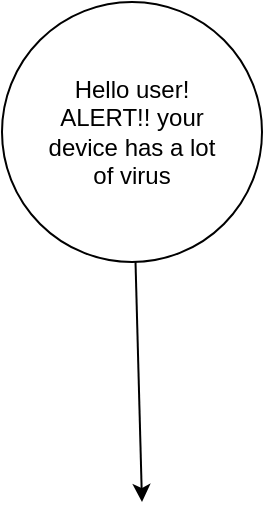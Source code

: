<mxfile version="15.2.5" type="github">
  <diagram id="C5RBs43oDa-KdzZeNtuy" name="Page-1">
    <mxGraphModel dx="723" dy="407" grid="1" gridSize="10" guides="1" tooltips="1" connect="1" arrows="1" fold="1" page="1" pageScale="1" pageWidth="827" pageHeight="1169" math="0" shadow="0">
      <root>
        <mxCell id="WIyWlLk6GJQsqaUBKTNV-0" />
        <mxCell id="WIyWlLk6GJQsqaUBKTNV-1" parent="WIyWlLk6GJQsqaUBKTNV-0" />
        <mxCell id="lE3NF_PI5cldTT7ZDD_Q-0" value="" style="ellipse;whiteSpace=wrap;html=1;aspect=fixed;" vertex="1" parent="WIyWlLk6GJQsqaUBKTNV-1">
          <mxGeometry x="390" y="40" width="130" height="130" as="geometry" />
        </mxCell>
        <mxCell id="lE3NF_PI5cldTT7ZDD_Q-1" value="Hello user! ALERT!! your device has a lot of virus" style="text;html=1;strokeColor=none;fillColor=none;align=center;verticalAlign=middle;whiteSpace=wrap;rounded=0;" vertex="1" parent="WIyWlLk6GJQsqaUBKTNV-1">
          <mxGeometry x="410" y="70" width="90" height="70" as="geometry" />
        </mxCell>
        <mxCell id="lE3NF_PI5cldTT7ZDD_Q-3" value="" style="endArrow=classic;html=1;" edge="1" parent="WIyWlLk6GJQsqaUBKTNV-1" source="lE3NF_PI5cldTT7ZDD_Q-0">
          <mxGeometry width="50" height="50" relative="1" as="geometry">
            <mxPoint x="460" y="170" as="sourcePoint" />
            <mxPoint x="460" y="290" as="targetPoint" />
          </mxGeometry>
        </mxCell>
      </root>
    </mxGraphModel>
  </diagram>
</mxfile>
